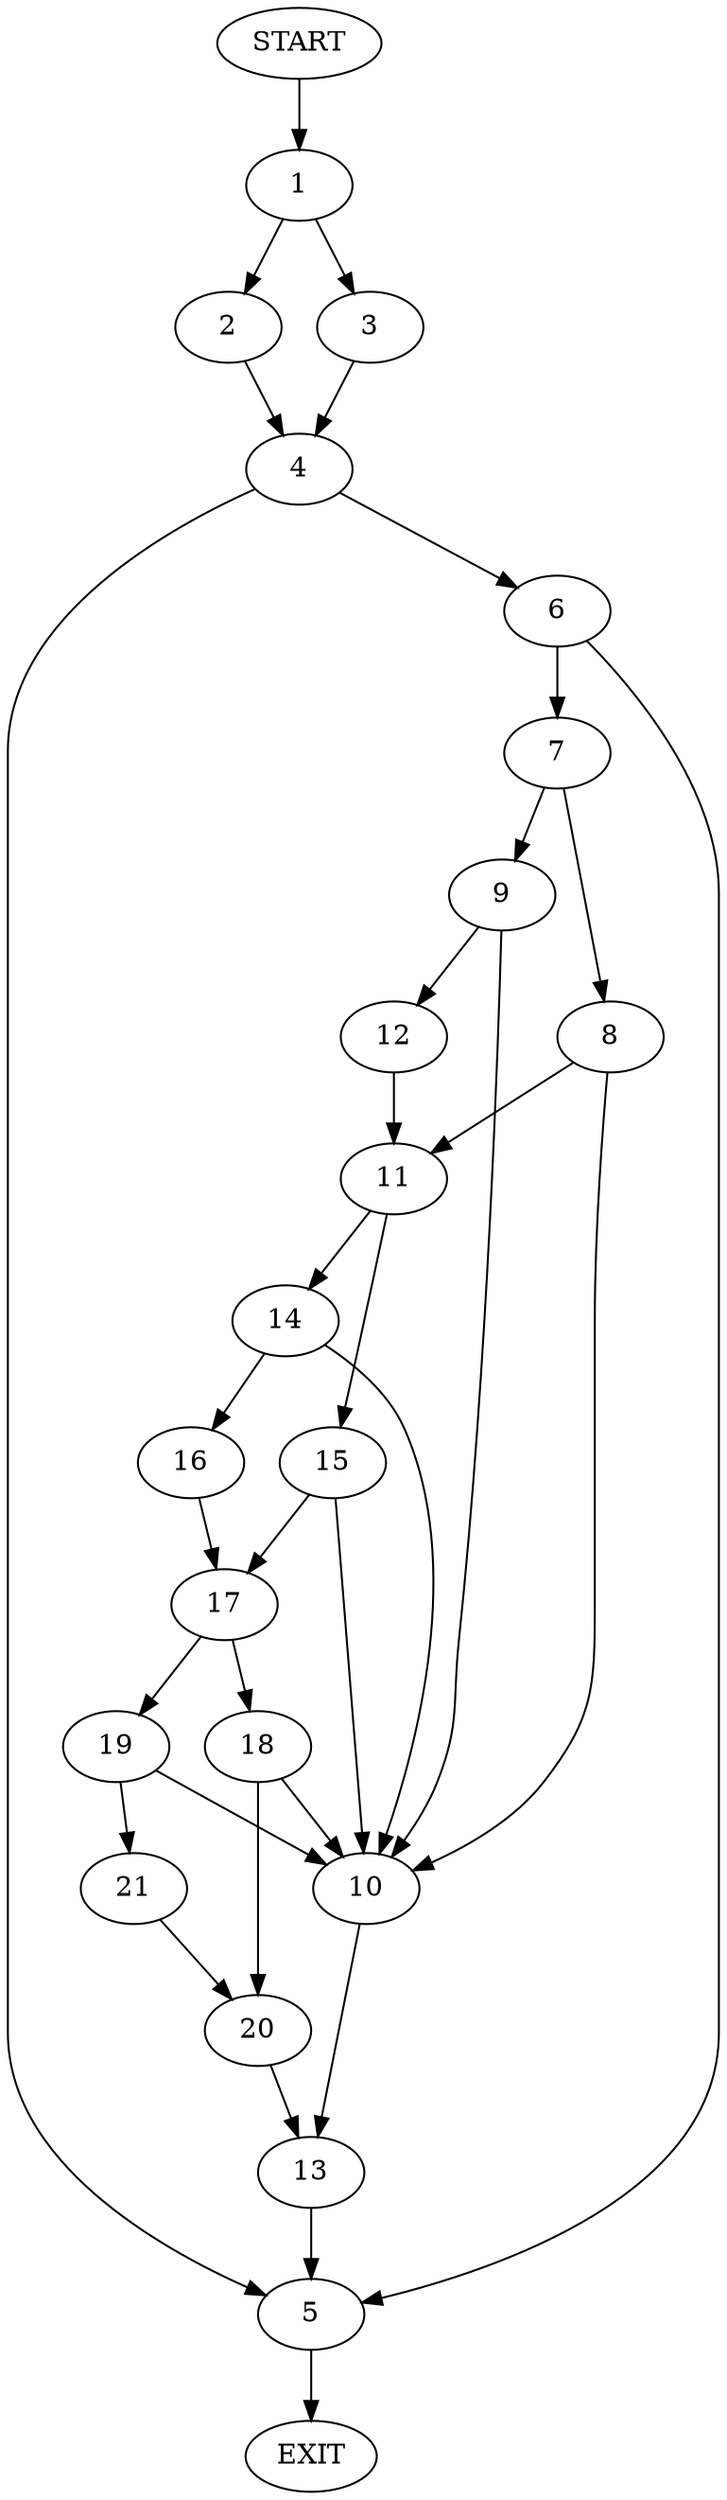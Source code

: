 digraph {
0 [label="START"]
22 [label="EXIT"]
0 -> 1
1 -> 2
1 -> 3
2 -> 4
3 -> 4
4 -> 5
4 -> 6
6 -> 5
6 -> 7
5 -> 22
7 -> 8
7 -> 9
8 -> 10
8 -> 11
9 -> 12
9 -> 10
12 -> 11
10 -> 13
11 -> 14
11 -> 15
14 -> 16
14 -> 10
15 -> 17
15 -> 10
16 -> 17
17 -> 18
17 -> 19
18 -> 20
18 -> 10
19 -> 21
19 -> 10
21 -> 20
20 -> 13
13 -> 5
}
